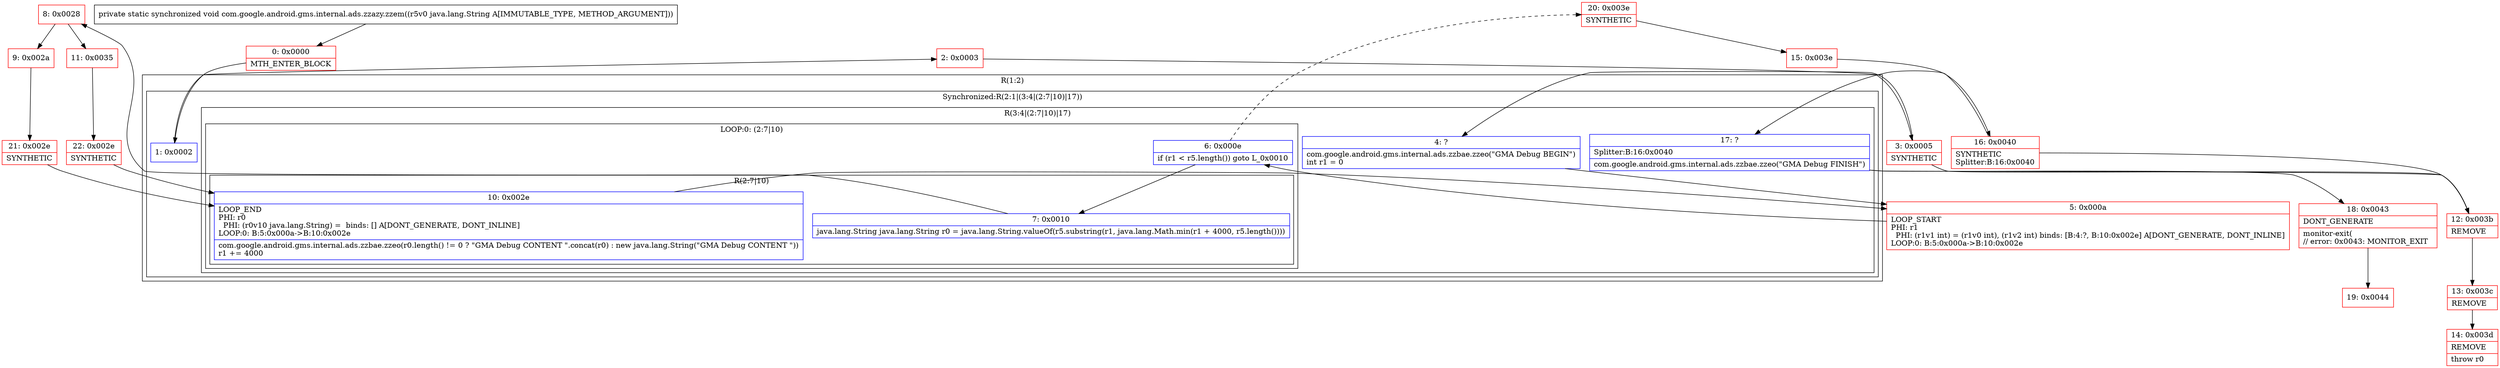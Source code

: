 digraph "CFG forcom.google.android.gms.internal.ads.zzazy.zzem(Ljava\/lang\/String;)V" {
subgraph cluster_Region_899474546 {
label = "R(1:2)";
node [shape=record,color=blue];
subgraph cluster_SynchronizedRegion_1922848310 {
label = "Synchronized:R(2:1|(3:4|(2:7|10)|17))";
node [shape=record,color=blue];
Node_1 [shape=record,label="{1\:\ 0x0002}"];
subgraph cluster_Region_1996986267 {
label = "R(3:4|(2:7|10)|17)";
node [shape=record,color=blue];
Node_4 [shape=record,label="{4\:\ ?|com.google.android.gms.internal.ads.zzbae.zzeo(\"GMA Debug BEGIN\")\lint r1 = 0\l}"];
subgraph cluster_LoopRegion_478704070 {
label = "LOOP:0: (2:7|10)";
node [shape=record,color=blue];
Node_6 [shape=record,label="{6\:\ 0x000e|if (r1 \< r5.length()) goto L_0x0010\l}"];
subgraph cluster_Region_1675938478 {
label = "R(2:7|10)";
node [shape=record,color=blue];
Node_7 [shape=record,label="{7\:\ 0x0010|java.lang.String java.lang.String r0 = java.lang.String.valueOf(r5.substring(r1, java.lang.Math.min(r1 + 4000, r5.length())))\l}"];
Node_10 [shape=record,label="{10\:\ 0x002e|LOOP_END\lPHI: r0 \l  PHI: (r0v10 java.lang.String) =  binds: [] A[DONT_GENERATE, DONT_INLINE]\lLOOP:0: B:5:0x000a\-\>B:10:0x002e\l|com.google.android.gms.internal.ads.zzbae.zzeo(r0.length() != 0 ? \"GMA Debug CONTENT \".concat(r0) : new java.lang.String(\"GMA Debug CONTENT \"))\lr1 += 4000\l}"];
}
}
Node_17 [shape=record,label="{17\:\ ?|Splitter:B:16:0x0040\l|com.google.android.gms.internal.ads.zzbae.zzeo(\"GMA Debug FINISH\")\l}"];
}
}
}
Node_0 [shape=record,color=red,label="{0\:\ 0x0000|MTH_ENTER_BLOCK\l}"];
Node_2 [shape=record,color=red,label="{2\:\ 0x0003}"];
Node_3 [shape=record,color=red,label="{3\:\ 0x0005|SYNTHETIC\l}"];
Node_5 [shape=record,color=red,label="{5\:\ 0x000a|LOOP_START\lPHI: r1 \l  PHI: (r1v1 int) = (r1v0 int), (r1v2 int) binds: [B:4:?, B:10:0x002e] A[DONT_GENERATE, DONT_INLINE]\lLOOP:0: B:5:0x000a\-\>B:10:0x002e\l}"];
Node_8 [shape=record,color=red,label="{8\:\ 0x0028}"];
Node_9 [shape=record,color=red,label="{9\:\ 0x002a}"];
Node_11 [shape=record,color=red,label="{11\:\ 0x0035}"];
Node_12 [shape=record,color=red,label="{12\:\ 0x003b|REMOVE\l}"];
Node_13 [shape=record,color=red,label="{13\:\ 0x003c|REMOVE\l}"];
Node_14 [shape=record,color=red,label="{14\:\ 0x003d|REMOVE\l|throw r0\l}"];
Node_15 [shape=record,color=red,label="{15\:\ 0x003e}"];
Node_16 [shape=record,color=red,label="{16\:\ 0x0040|SYNTHETIC\lSplitter:B:16:0x0040\l}"];
Node_18 [shape=record,color=red,label="{18\:\ 0x0043|DONT_GENERATE\l|monitor\-exit(\l\/\/ error: 0x0043: MONITOR_EXIT  \l}"];
Node_19 [shape=record,color=red,label="{19\:\ 0x0044}"];
Node_20 [shape=record,color=red,label="{20\:\ 0x003e|SYNTHETIC\l}"];
Node_21 [shape=record,color=red,label="{21\:\ 0x002e|SYNTHETIC\l}"];
Node_22 [shape=record,color=red,label="{22\:\ 0x002e|SYNTHETIC\l}"];
MethodNode[shape=record,label="{private static synchronized void com.google.android.gms.internal.ads.zzazy.zzem((r5v0 java.lang.String A[IMMUTABLE_TYPE, METHOD_ARGUMENT])) }"];
MethodNode -> Node_0;
Node_1 -> Node_2;
Node_4 -> Node_5;
Node_6 -> Node_7;
Node_6 -> Node_20[style=dashed];
Node_7 -> Node_8;
Node_10 -> Node_5;
Node_17 -> Node_18;
Node_17 -> Node_12;
Node_0 -> Node_1;
Node_2 -> Node_3;
Node_3 -> Node_4;
Node_3 -> Node_12;
Node_5 -> Node_6;
Node_8 -> Node_9;
Node_8 -> Node_11;
Node_9 -> Node_21;
Node_11 -> Node_22;
Node_12 -> Node_13;
Node_13 -> Node_14;
Node_15 -> Node_16;
Node_16 -> Node_17;
Node_16 -> Node_12;
Node_18 -> Node_19;
Node_20 -> Node_15;
Node_21 -> Node_10;
Node_22 -> Node_10;
}

